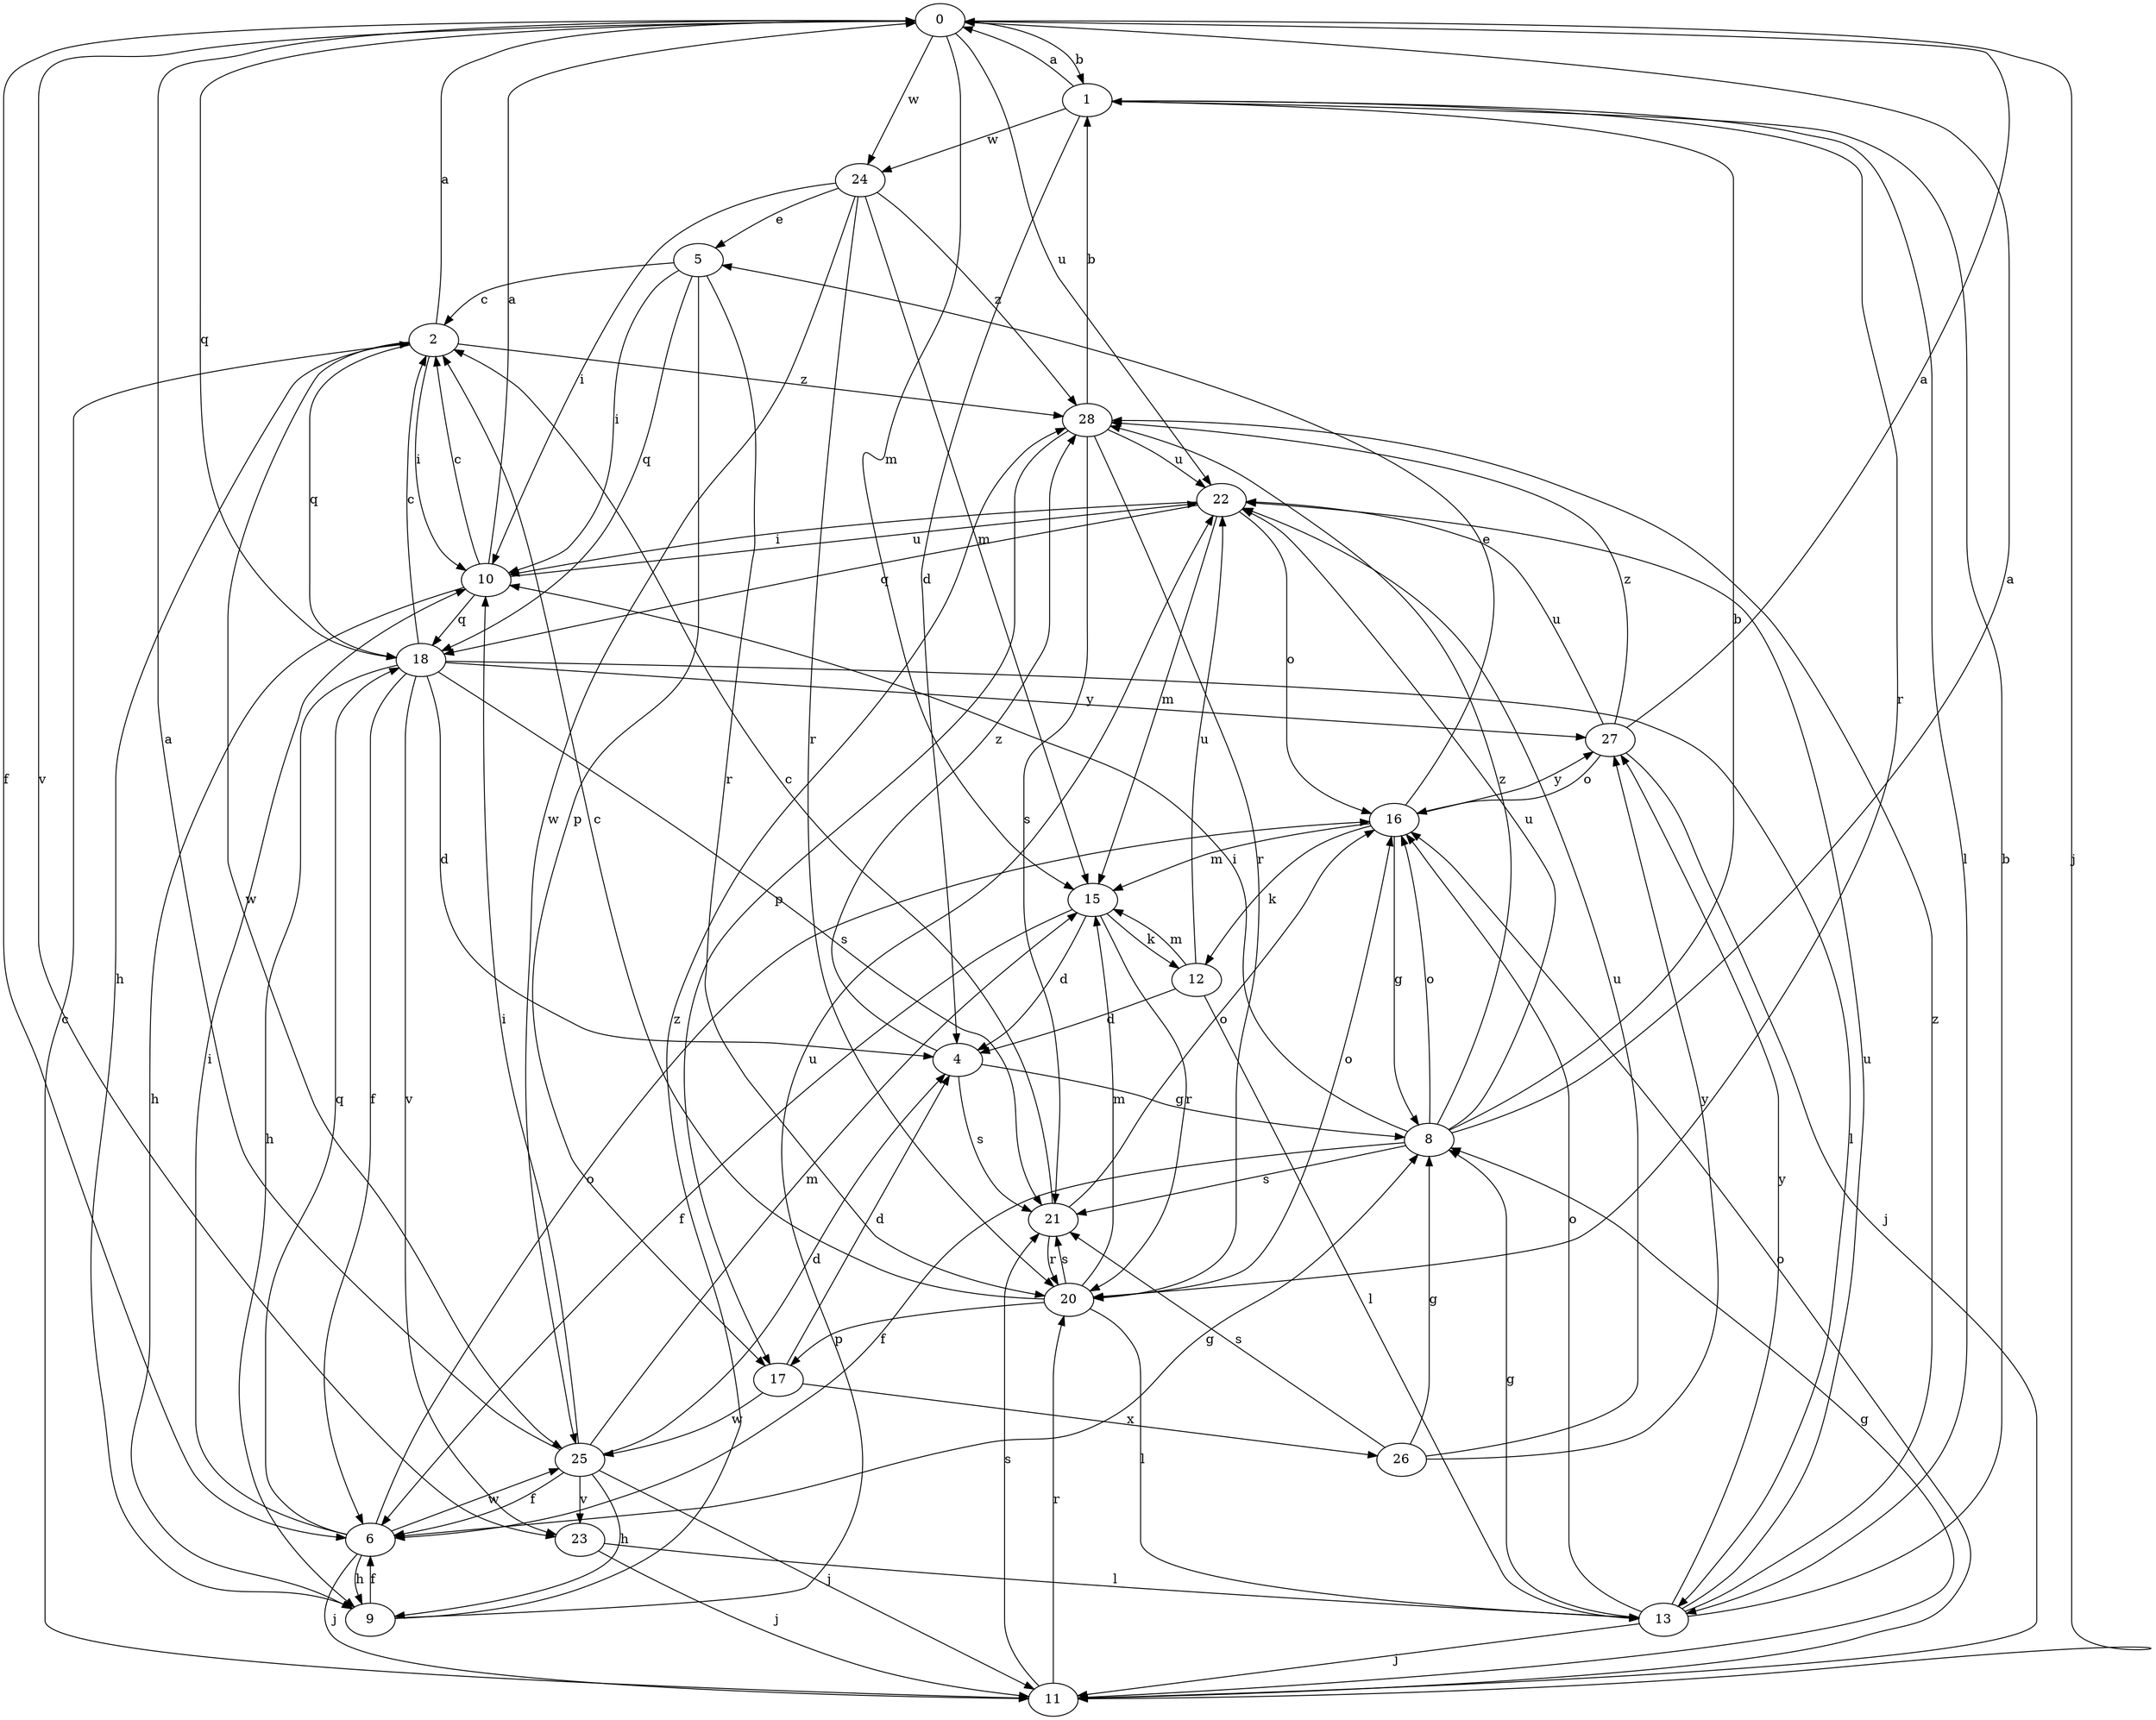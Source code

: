 strict digraph  {
0;
1;
2;
4;
5;
6;
8;
9;
10;
11;
12;
13;
15;
16;
17;
18;
20;
21;
22;
23;
24;
25;
26;
27;
28;
0 -> 1  [label=b];
0 -> 6  [label=f];
0 -> 11  [label=j];
0 -> 15  [label=m];
0 -> 18  [label=q];
0 -> 22  [label=u];
0 -> 23  [label=v];
0 -> 24  [label=w];
1 -> 0  [label=a];
1 -> 4  [label=d];
1 -> 13  [label=l];
1 -> 20  [label=r];
1 -> 24  [label=w];
2 -> 0  [label=a];
2 -> 9  [label=h];
2 -> 10  [label=i];
2 -> 18  [label=q];
2 -> 25  [label=w];
2 -> 28  [label=z];
4 -> 8  [label=g];
4 -> 21  [label=s];
4 -> 28  [label=z];
5 -> 2  [label=c];
5 -> 10  [label=i];
5 -> 17  [label=p];
5 -> 18  [label=q];
5 -> 20  [label=r];
6 -> 8  [label=g];
6 -> 9  [label=h];
6 -> 10  [label=i];
6 -> 11  [label=j];
6 -> 16  [label=o];
6 -> 18  [label=q];
6 -> 25  [label=w];
8 -> 0  [label=a];
8 -> 1  [label=b];
8 -> 6  [label=f];
8 -> 10  [label=i];
8 -> 16  [label=o];
8 -> 21  [label=s];
8 -> 22  [label=u];
8 -> 28  [label=z];
9 -> 6  [label=f];
9 -> 22  [label=u];
9 -> 28  [label=z];
10 -> 0  [label=a];
10 -> 2  [label=c];
10 -> 9  [label=h];
10 -> 18  [label=q];
10 -> 22  [label=u];
11 -> 2  [label=c];
11 -> 8  [label=g];
11 -> 16  [label=o];
11 -> 20  [label=r];
11 -> 21  [label=s];
12 -> 4  [label=d];
12 -> 13  [label=l];
12 -> 15  [label=m];
12 -> 22  [label=u];
13 -> 1  [label=b];
13 -> 8  [label=g];
13 -> 11  [label=j];
13 -> 16  [label=o];
13 -> 22  [label=u];
13 -> 27  [label=y];
13 -> 28  [label=z];
15 -> 4  [label=d];
15 -> 6  [label=f];
15 -> 12  [label=k];
15 -> 20  [label=r];
16 -> 5  [label=e];
16 -> 8  [label=g];
16 -> 12  [label=k];
16 -> 15  [label=m];
16 -> 27  [label=y];
17 -> 4  [label=d];
17 -> 25  [label=w];
17 -> 26  [label=x];
18 -> 2  [label=c];
18 -> 4  [label=d];
18 -> 6  [label=f];
18 -> 9  [label=h];
18 -> 13  [label=l];
18 -> 21  [label=s];
18 -> 23  [label=v];
18 -> 27  [label=y];
20 -> 2  [label=c];
20 -> 13  [label=l];
20 -> 15  [label=m];
20 -> 16  [label=o];
20 -> 17  [label=p];
20 -> 21  [label=s];
21 -> 2  [label=c];
21 -> 16  [label=o];
21 -> 20  [label=r];
22 -> 10  [label=i];
22 -> 15  [label=m];
22 -> 16  [label=o];
22 -> 18  [label=q];
23 -> 11  [label=j];
23 -> 13  [label=l];
24 -> 5  [label=e];
24 -> 10  [label=i];
24 -> 15  [label=m];
24 -> 20  [label=r];
24 -> 25  [label=w];
24 -> 28  [label=z];
25 -> 0  [label=a];
25 -> 4  [label=d];
25 -> 6  [label=f];
25 -> 9  [label=h];
25 -> 10  [label=i];
25 -> 11  [label=j];
25 -> 15  [label=m];
25 -> 23  [label=v];
26 -> 8  [label=g];
26 -> 21  [label=s];
26 -> 22  [label=u];
26 -> 27  [label=y];
27 -> 0  [label=a];
27 -> 11  [label=j];
27 -> 16  [label=o];
27 -> 22  [label=u];
27 -> 28  [label=z];
28 -> 1  [label=b];
28 -> 17  [label=p];
28 -> 20  [label=r];
28 -> 21  [label=s];
28 -> 22  [label=u];
}
